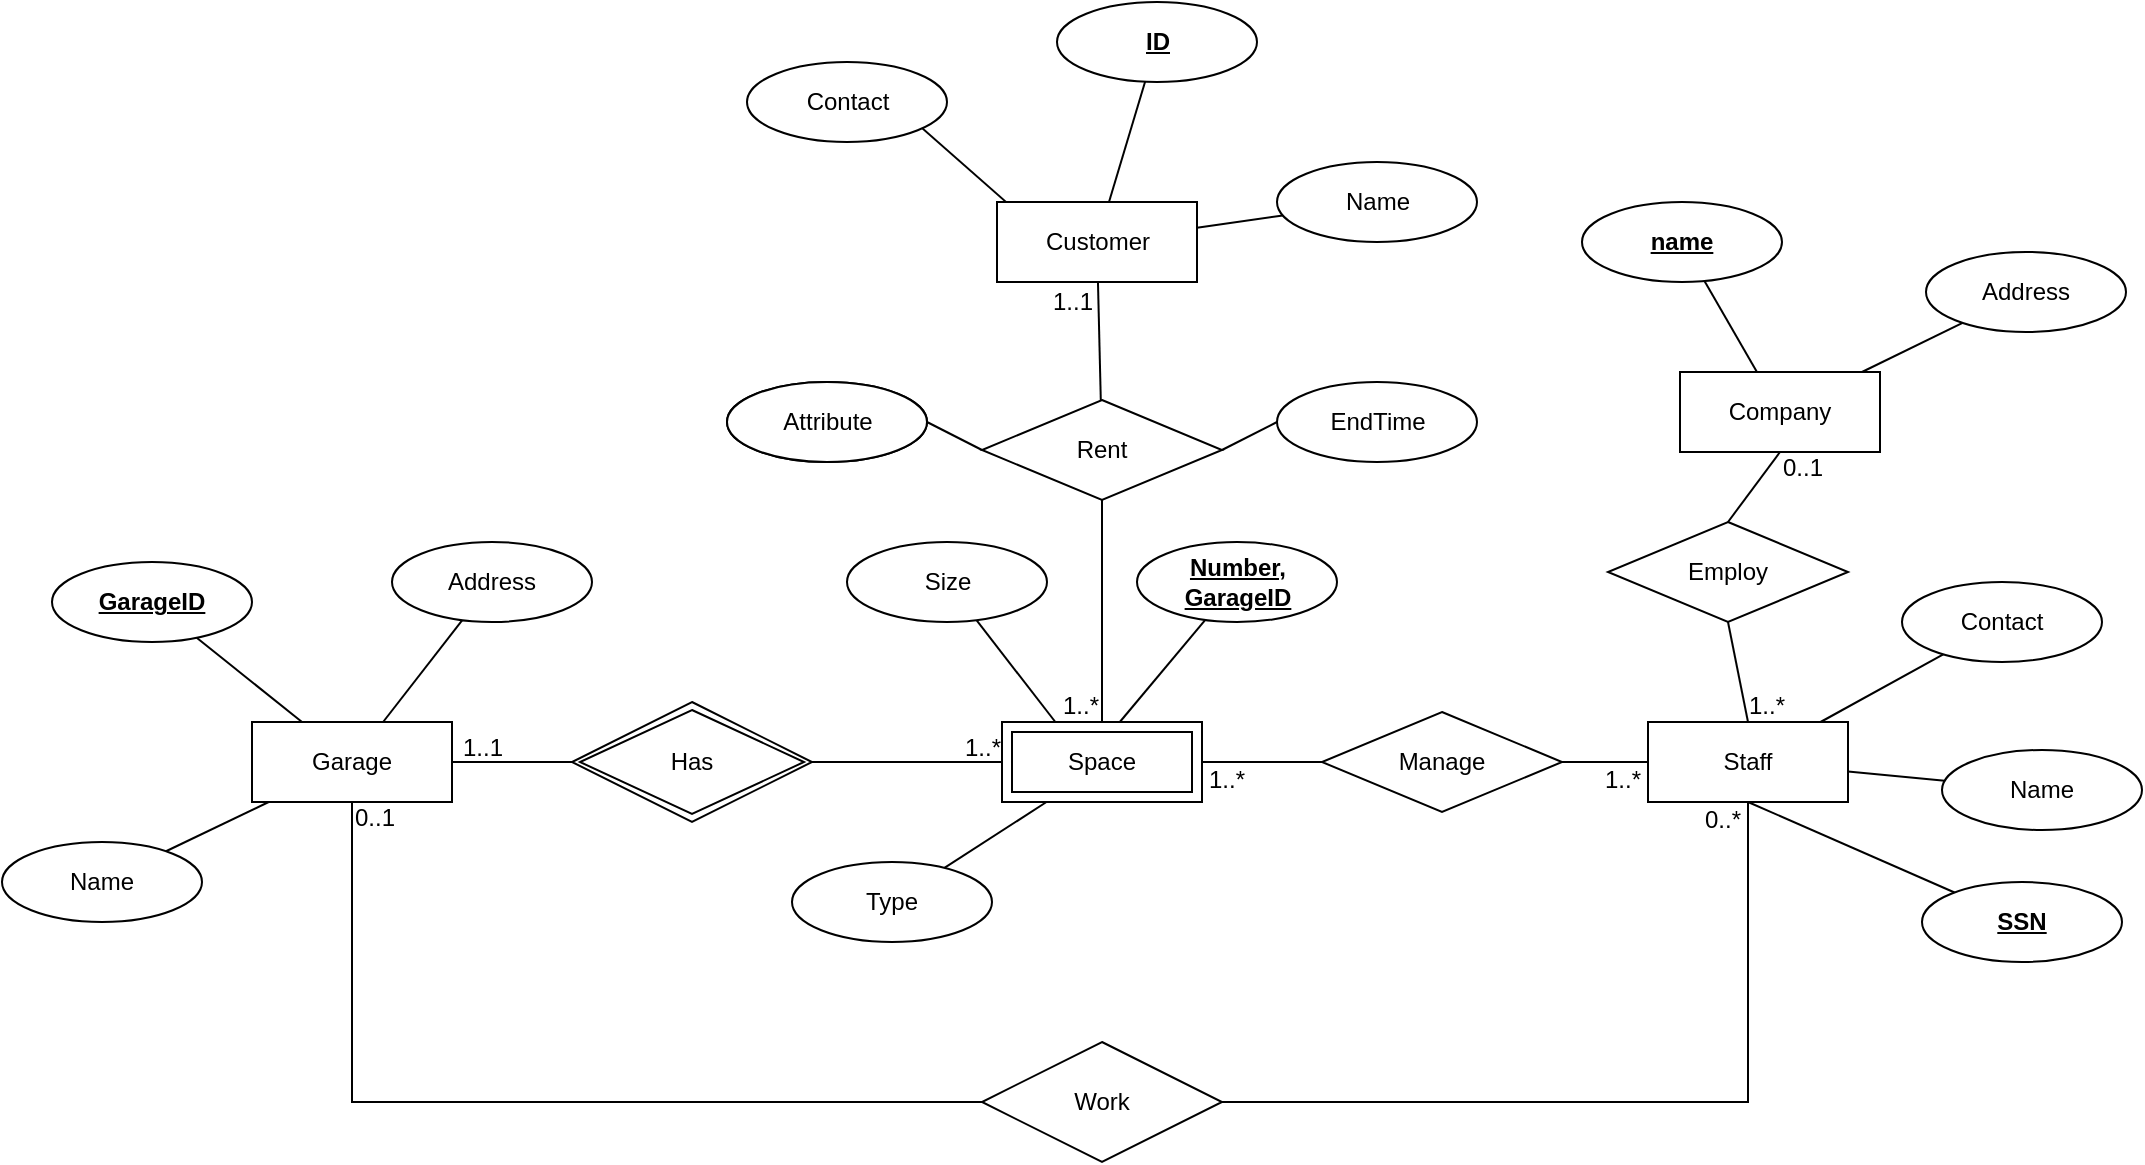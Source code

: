 <mxfile version="24.0.2" type="github">
  <diagram id="R2lEEEUBdFMjLlhIrx00" name="Page-1">
    <mxGraphModel dx="2045" dy="653" grid="1" gridSize="10" guides="1" tooltips="1" connect="1" arrows="1" fold="1" page="1" pageScale="1" pageWidth="850" pageHeight="1100" math="0" shadow="0" extFonts="Permanent Marker^https://fonts.googleapis.com/css?family=Permanent+Marker">
      <root>
        <mxCell id="0" />
        <mxCell id="1" parent="0" />
        <mxCell id="FklS4HpheCI_xjmBAohD-108" value="" style="edgeStyle=none;rounded=0;orthogonalLoop=1;jettySize=auto;html=1;endArrow=none;endFill=0;" parent="1" source="FklS4HpheCI_xjmBAohD-81" target="FklS4HpheCI_xjmBAohD-83" edge="1">
          <mxGeometry relative="1" as="geometry" />
        </mxCell>
        <mxCell id="FklS4HpheCI_xjmBAohD-109" value="" style="edgeStyle=none;rounded=0;orthogonalLoop=1;jettySize=auto;html=1;endArrow=none;endFill=0;" parent="1" source="FklS4HpheCI_xjmBAohD-81" target="FklS4HpheCI_xjmBAohD-85" edge="1">
          <mxGeometry relative="1" as="geometry" />
        </mxCell>
        <mxCell id="FklS4HpheCI_xjmBAohD-162" style="edgeStyle=none;rounded=0;orthogonalLoop=1;jettySize=auto;html=1;exitX=0.5;exitY=1;exitDx=0;exitDy=0;entryX=0.5;entryY=0;entryDx=0;entryDy=0;endArrow=none;endFill=0;" parent="1" source="FklS4HpheCI_xjmBAohD-81" target="FklS4HpheCI_xjmBAohD-161" edge="1">
          <mxGeometry relative="1" as="geometry" />
        </mxCell>
        <mxCell id="FklS4HpheCI_xjmBAohD-81" value="Company" style="whiteSpace=wrap;html=1;align=center;" parent="1" vertex="1">
          <mxGeometry x="119" y="235" width="100" height="40" as="geometry" />
        </mxCell>
        <mxCell id="FklS4HpheCI_xjmBAohD-83" value="name" style="ellipse;whiteSpace=wrap;html=1;align=center;fontStyle=5;" parent="1" vertex="1">
          <mxGeometry x="70" y="150" width="100" height="40" as="geometry" />
        </mxCell>
        <mxCell id="FklS4HpheCI_xjmBAohD-85" value="Address" style="ellipse;whiteSpace=wrap;html=1;align=center;" parent="1" vertex="1">
          <mxGeometry x="242" y="175" width="100" height="40" as="geometry" />
        </mxCell>
        <mxCell id="FklS4HpheCI_xjmBAohD-96" style="rounded=0;orthogonalLoop=1;jettySize=auto;html=1;exitX=0.5;exitY=1;exitDx=0;exitDy=0;entryX=0.5;entryY=0;entryDx=0;entryDy=0;endArrow=none;endFill=0;" parent="1" source="FklS4HpheCI_xjmBAohD-89" target="FklS4HpheCI_xjmBAohD-94" edge="1">
          <mxGeometry relative="1" as="geometry" />
        </mxCell>
        <mxCell id="FklS4HpheCI_xjmBAohD-106" value="" style="edgeStyle=none;rounded=0;orthogonalLoop=1;jettySize=auto;html=1;endArrow=none;endFill=0;" parent="1" source="FklS4HpheCI_xjmBAohD-89" target="FklS4HpheCI_xjmBAohD-92" edge="1">
          <mxGeometry relative="1" as="geometry" />
        </mxCell>
        <mxCell id="FklS4HpheCI_xjmBAohD-145" value="" style="edgeStyle=none;rounded=0;orthogonalLoop=1;jettySize=auto;html=1;endArrow=none;endFill=0;" parent="1" source="FklS4HpheCI_xjmBAohD-89" target="FklS4HpheCI_xjmBAohD-144" edge="1">
          <mxGeometry relative="1" as="geometry" />
        </mxCell>
        <mxCell id="FklS4HpheCI_xjmBAohD-89" value="Customer" style="whiteSpace=wrap;html=1;align=center;" parent="1" vertex="1">
          <mxGeometry x="-222.5" y="150" width="100" height="40" as="geometry" />
        </mxCell>
        <mxCell id="FklS4HpheCI_xjmBAohD-97" value="" style="edgeStyle=none;rounded=0;orthogonalLoop=1;jettySize=auto;html=1;endArrow=none;endFill=0;" parent="1" source="FklS4HpheCI_xjmBAohD-90" target="FklS4HpheCI_xjmBAohD-89" edge="1">
          <mxGeometry relative="1" as="geometry" />
        </mxCell>
        <mxCell id="FklS4HpheCI_xjmBAohD-90" value="ID" style="ellipse;whiteSpace=wrap;html=1;align=center;fontStyle=5;" parent="1" vertex="1">
          <mxGeometry x="-192.5" y="50" width="100" height="40" as="geometry" />
        </mxCell>
        <mxCell id="FklS4HpheCI_xjmBAohD-92" value="Name" style="ellipse;whiteSpace=wrap;html=1;align=center;" parent="1" vertex="1">
          <mxGeometry x="-82.5" y="130" width="100" height="40" as="geometry" />
        </mxCell>
        <mxCell id="FklS4HpheCI_xjmBAohD-94" value="Contact" style="ellipse;whiteSpace=wrap;html=1;align=center;" parent="1" vertex="1">
          <mxGeometry x="-347.5" y="80" width="100" height="40" as="geometry" />
        </mxCell>
        <mxCell id="FklS4HpheCI_xjmBAohD-103" value="" style="edgeStyle=none;rounded=0;orthogonalLoop=1;jettySize=auto;html=1;endArrow=none;endFill=0;" parent="1" source="FklS4HpheCI_xjmBAohD-99" target="FklS4HpheCI_xjmBAohD-102" edge="1">
          <mxGeometry relative="1" as="geometry" />
        </mxCell>
        <mxCell id="FklS4HpheCI_xjmBAohD-104" value="" style="edgeStyle=none;rounded=0;orthogonalLoop=1;jettySize=auto;html=1;endArrow=none;endFill=0;" parent="1" source="FklS4HpheCI_xjmBAohD-99" target="FklS4HpheCI_xjmBAohD-100" edge="1">
          <mxGeometry relative="1" as="geometry" />
        </mxCell>
        <mxCell id="FklS4HpheCI_xjmBAohD-105" value="" style="edgeStyle=none;rounded=0;orthogonalLoop=1;jettySize=auto;html=1;endArrow=none;endFill=0;" parent="1" source="FklS4HpheCI_xjmBAohD-99" target="FklS4HpheCI_xjmBAohD-101" edge="1">
          <mxGeometry relative="1" as="geometry" />
        </mxCell>
        <mxCell id="FklS4HpheCI_xjmBAohD-135" value="" style="edgeStyle=none;rounded=0;orthogonalLoop=1;jettySize=auto;html=1;endArrow=none;endFill=0;" parent="1" source="FklS4HpheCI_xjmBAohD-99" target="FklS4HpheCI_xjmBAohD-134" edge="1">
          <mxGeometry relative="1" as="geometry" />
        </mxCell>
        <mxCell id="FklS4HpheCI_xjmBAohD-99" value="Garage" style="whiteSpace=wrap;html=1;align=center;" parent="1" vertex="1">
          <mxGeometry x="-595" y="410" width="100" height="40" as="geometry" />
        </mxCell>
        <mxCell id="FklS4HpheCI_xjmBAohD-100" value="GarageID" style="ellipse;whiteSpace=wrap;html=1;align=center;fontStyle=5;" parent="1" vertex="1">
          <mxGeometry x="-695" y="330" width="100" height="40" as="geometry" />
        </mxCell>
        <mxCell id="FklS4HpheCI_xjmBAohD-101" value="Address" style="ellipse;whiteSpace=wrap;html=1;align=center;" parent="1" vertex="1">
          <mxGeometry x="-525" y="320" width="100" height="40" as="geometry" />
        </mxCell>
        <mxCell id="FklS4HpheCI_xjmBAohD-102" value="Name" style="ellipse;whiteSpace=wrap;html=1;align=center;" parent="1" vertex="1">
          <mxGeometry x="-720" y="470" width="100" height="40" as="geometry" />
        </mxCell>
        <mxCell id="FklS4HpheCI_xjmBAohD-116" value="" style="edgeStyle=none;rounded=0;orthogonalLoop=1;jettySize=auto;html=1;endArrow=none;endFill=0;" parent="1" target="FklS4HpheCI_xjmBAohD-111" edge="1">
          <mxGeometry relative="1" as="geometry">
            <mxPoint x="-161.097" y="410" as="sourcePoint" />
          </mxGeometry>
        </mxCell>
        <mxCell id="FklS4HpheCI_xjmBAohD-118" value="" style="edgeStyle=none;rounded=0;orthogonalLoop=1;jettySize=auto;html=1;endArrow=none;endFill=0;" parent="1" target="FklS4HpheCI_xjmBAohD-117" edge="1">
          <mxGeometry relative="1" as="geometry">
            <mxPoint x="-193.316" y="410" as="sourcePoint" />
          </mxGeometry>
        </mxCell>
        <mxCell id="FklS4HpheCI_xjmBAohD-120" value="" style="edgeStyle=none;rounded=0;orthogonalLoop=1;jettySize=auto;html=1;endArrow=none;endFill=0;" parent="1" target="FklS4HpheCI_xjmBAohD-119" edge="1">
          <mxGeometry relative="1" as="geometry">
            <mxPoint x="-197.755" y="450" as="sourcePoint" />
          </mxGeometry>
        </mxCell>
        <mxCell id="FklS4HpheCI_xjmBAohD-111" value="Number, GarageID" style="ellipse;whiteSpace=wrap;html=1;align=center;fontStyle=5;" parent="1" vertex="1">
          <mxGeometry x="-152.5" y="320" width="100" height="40" as="geometry" />
        </mxCell>
        <mxCell id="FklS4HpheCI_xjmBAohD-117" value="Size" style="ellipse;whiteSpace=wrap;html=1;align=center;" parent="1" vertex="1">
          <mxGeometry x="-297.5" y="320" width="100" height="40" as="geometry" />
        </mxCell>
        <mxCell id="FklS4HpheCI_xjmBAohD-119" value="Type" style="ellipse;whiteSpace=wrap;html=1;align=center;" parent="1" vertex="1">
          <mxGeometry x="-325" y="480" width="100" height="40" as="geometry" />
        </mxCell>
        <mxCell id="FklS4HpheCI_xjmBAohD-126" value="" style="edgeStyle=none;rounded=0;orthogonalLoop=1;jettySize=auto;html=1;endArrow=none;endFill=0;" parent="1" source="FklS4HpheCI_xjmBAohD-121" target="FklS4HpheCI_xjmBAohD-125" edge="1">
          <mxGeometry relative="1" as="geometry" />
        </mxCell>
        <mxCell id="FklS4HpheCI_xjmBAohD-128" value="" style="edgeStyle=none;rounded=0;orthogonalLoop=1;jettySize=auto;html=1;endArrow=none;endFill=0;" parent="1" source="FklS4HpheCI_xjmBAohD-121" target="FklS4HpheCI_xjmBAohD-127" edge="1">
          <mxGeometry relative="1" as="geometry" />
        </mxCell>
        <mxCell id="FklS4HpheCI_xjmBAohD-154" style="edgeStyle=none;rounded=0;orthogonalLoop=1;jettySize=auto;html=1;exitX=0.5;exitY=1;exitDx=0;exitDy=0;endArrow=none;endFill=0;" parent="1" source="FklS4HpheCI_xjmBAohD-121" target="FklS4HpheCI_xjmBAohD-123" edge="1">
          <mxGeometry relative="1" as="geometry" />
        </mxCell>
        <mxCell id="FklS4HpheCI_xjmBAohD-167" style="edgeStyle=none;rounded=0;orthogonalLoop=1;jettySize=auto;html=1;exitX=0.5;exitY=1;exitDx=0;exitDy=0;entryX=1;entryY=0.5;entryDx=0;entryDy=0;endArrow=none;endFill=0;" parent="1" source="FklS4HpheCI_xjmBAohD-121" target="FklS4HpheCI_xjmBAohD-166" edge="1">
          <mxGeometry relative="1" as="geometry">
            <Array as="points">
              <mxPoint x="153" y="600" />
            </Array>
          </mxGeometry>
        </mxCell>
        <mxCell id="FklS4HpheCI_xjmBAohD-121" value="Staff" style="whiteSpace=wrap;html=1;align=center;" parent="1" vertex="1">
          <mxGeometry x="103" y="410" width="100" height="40" as="geometry" />
        </mxCell>
        <mxCell id="FklS4HpheCI_xjmBAohD-123" value="SSN" style="ellipse;whiteSpace=wrap;html=1;align=center;fontStyle=5;" parent="1" vertex="1">
          <mxGeometry x="240" y="490" width="100" height="40" as="geometry" />
        </mxCell>
        <mxCell id="FklS4HpheCI_xjmBAohD-125" value="Name" style="ellipse;whiteSpace=wrap;html=1;align=center;" parent="1" vertex="1">
          <mxGeometry x="250" y="424" width="100" height="40" as="geometry" />
        </mxCell>
        <mxCell id="FklS4HpheCI_xjmBAohD-127" value="Contact" style="ellipse;whiteSpace=wrap;html=1;align=center;" parent="1" vertex="1">
          <mxGeometry x="230" y="340" width="100" height="40" as="geometry" />
        </mxCell>
        <mxCell id="FklS4HpheCI_xjmBAohD-138" value="" style="edgeStyle=none;rounded=0;orthogonalLoop=1;jettySize=auto;html=1;endArrow=none;endFill=0;" parent="1" source="FklS4HpheCI_xjmBAohD-134" target="FklS4HpheCI_xjmBAohD-137" edge="1">
          <mxGeometry relative="1" as="geometry" />
        </mxCell>
        <mxCell id="FklS4HpheCI_xjmBAohD-134" value="Has" style="shape=rhombus;double=1;perimeter=rhombusPerimeter;whiteSpace=wrap;html=1;align=center;" parent="1" vertex="1">
          <mxGeometry x="-435" y="400" width="120" height="60" as="geometry" />
        </mxCell>
        <mxCell id="FklS4HpheCI_xjmBAohD-156" style="edgeStyle=none;rounded=0;orthogonalLoop=1;jettySize=auto;html=1;exitX=1;exitY=0.5;exitDx=0;exitDy=0;endArrow=none;endFill=0;" parent="1" source="FklS4HpheCI_xjmBAohD-137" target="FklS4HpheCI_xjmBAohD-155" edge="1">
          <mxGeometry relative="1" as="geometry" />
        </mxCell>
        <mxCell id="FklS4HpheCI_xjmBAohD-137" value="Space" style="shape=ext;margin=3;double=1;whiteSpace=wrap;html=1;align=center;" parent="1" vertex="1">
          <mxGeometry x="-220" y="410" width="100" height="40" as="geometry" />
        </mxCell>
        <mxCell id="FklS4HpheCI_xjmBAohD-141" value="1..1" style="text;html=1;align=center;verticalAlign=middle;resizable=0;points=[];autosize=1;strokeColor=none;fillColor=none;" parent="1" vertex="1">
          <mxGeometry x="-500" y="408" width="40" height="30" as="geometry" />
        </mxCell>
        <mxCell id="FklS4HpheCI_xjmBAohD-142" value="1..*" style="text;html=1;align=center;verticalAlign=middle;resizable=0;points=[];autosize=1;strokeColor=none;fillColor=none;" parent="1" vertex="1">
          <mxGeometry x="-250" y="408" width="40" height="30" as="geometry" />
        </mxCell>
        <mxCell id="FklS4HpheCI_xjmBAohD-147" style="edgeStyle=none;rounded=0;orthogonalLoop=1;jettySize=auto;html=1;exitX=0.5;exitY=1;exitDx=0;exitDy=0;entryX=0.5;entryY=0;entryDx=0;entryDy=0;endArrow=none;endFill=0;" parent="1" source="FklS4HpheCI_xjmBAohD-144" target="FklS4HpheCI_xjmBAohD-137" edge="1">
          <mxGeometry relative="1" as="geometry" />
        </mxCell>
        <mxCell id="FklS4HpheCI_xjmBAohD-144" value="Rent" style="shape=rhombus;perimeter=rhombusPerimeter;whiteSpace=wrap;html=1;align=center;" parent="1" vertex="1">
          <mxGeometry x="-230" y="249" width="120" height="50" as="geometry" />
        </mxCell>
        <mxCell id="FklS4HpheCI_xjmBAohD-148" value="1..*" style="text;html=1;align=center;verticalAlign=middle;resizable=0;points=[];autosize=1;strokeColor=none;fillColor=none;rotation=0;" parent="1" vertex="1">
          <mxGeometry x="-201" y="387" width="40" height="30" as="geometry" />
        </mxCell>
        <mxCell id="FklS4HpheCI_xjmBAohD-149" value="1..1" style="text;html=1;align=center;verticalAlign=middle;resizable=0;points=[];autosize=1;strokeColor=none;fillColor=none;" parent="1" vertex="1">
          <mxGeometry x="-205.5" y="185" width="40" height="30" as="geometry" />
        </mxCell>
        <mxCell id="FklS4HpheCI_xjmBAohD-152" style="edgeStyle=none;rounded=0;orthogonalLoop=1;jettySize=auto;html=1;exitX=1;exitY=0.5;exitDx=0;exitDy=0;entryX=0;entryY=0.5;entryDx=0;entryDy=0;endArrow=none;endFill=0;" parent="1" source="FklS4HpheCI_xjmBAohD-150" target="FklS4HpheCI_xjmBAohD-144" edge="1">
          <mxGeometry relative="1" as="geometry" />
        </mxCell>
        <mxCell id="FklS4HpheCI_xjmBAohD-150" value="StartTime" style="ellipse;whiteSpace=wrap;html=1;align=center;" parent="1" vertex="1">
          <mxGeometry x="-357.5" y="240" width="100" height="40" as="geometry" />
        </mxCell>
        <mxCell id="FklS4HpheCI_xjmBAohD-153" style="edgeStyle=none;rounded=0;orthogonalLoop=1;jettySize=auto;html=1;exitX=0;exitY=0.5;exitDx=0;exitDy=0;entryX=1;entryY=0.5;entryDx=0;entryDy=0;endArrow=none;endFill=0;" parent="1" source="FklS4HpheCI_xjmBAohD-151" target="FklS4HpheCI_xjmBAohD-144" edge="1">
          <mxGeometry relative="1" as="geometry" />
        </mxCell>
        <mxCell id="FklS4HpheCI_xjmBAohD-151" value="EndTime" style="ellipse;whiteSpace=wrap;html=1;align=center;" parent="1" vertex="1">
          <mxGeometry x="-82.5" y="240" width="100" height="40" as="geometry" />
        </mxCell>
        <mxCell id="FklS4HpheCI_xjmBAohD-157" style="edgeStyle=none;rounded=0;orthogonalLoop=1;jettySize=auto;html=1;exitX=1;exitY=0.5;exitDx=0;exitDy=0;entryX=0;entryY=0.5;entryDx=0;entryDy=0;endArrow=none;endFill=0;" parent="1" source="FklS4HpheCI_xjmBAohD-155" target="FklS4HpheCI_xjmBAohD-121" edge="1">
          <mxGeometry relative="1" as="geometry" />
        </mxCell>
        <mxCell id="FklS4HpheCI_xjmBAohD-155" value="Manage" style="shape=rhombus;perimeter=rhombusPerimeter;whiteSpace=wrap;html=1;align=center;" parent="1" vertex="1">
          <mxGeometry x="-60" y="405" width="120" height="50" as="geometry" />
        </mxCell>
        <mxCell id="FklS4HpheCI_xjmBAohD-158" value="1..*" style="text;html=1;align=center;verticalAlign=middle;resizable=0;points=[];autosize=1;strokeColor=none;fillColor=none;" parent="1" vertex="1">
          <mxGeometry x="-128" y="424" width="40" height="30" as="geometry" />
        </mxCell>
        <mxCell id="FklS4HpheCI_xjmBAohD-159" value="1..*" style="text;html=1;align=center;verticalAlign=middle;resizable=0;points=[];autosize=1;strokeColor=none;fillColor=none;" parent="1" vertex="1">
          <mxGeometry x="70" y="424" width="40" height="30" as="geometry" />
        </mxCell>
        <mxCell id="FklS4HpheCI_xjmBAohD-163" style="edgeStyle=none;rounded=0;orthogonalLoop=1;jettySize=auto;html=1;exitX=0.5;exitY=1;exitDx=0;exitDy=0;entryX=0.5;entryY=0;entryDx=0;entryDy=0;endArrow=none;endFill=0;" parent="1" source="FklS4HpheCI_xjmBAohD-161" target="FklS4HpheCI_xjmBAohD-121" edge="1">
          <mxGeometry relative="1" as="geometry" />
        </mxCell>
        <mxCell id="FklS4HpheCI_xjmBAohD-161" value="Employ" style="shape=rhombus;perimeter=rhombusPerimeter;whiteSpace=wrap;html=1;align=center;" parent="1" vertex="1">
          <mxGeometry x="83" y="310" width="120" height="50" as="geometry" />
        </mxCell>
        <mxCell id="FklS4HpheCI_xjmBAohD-164" value="1..*" style="text;html=1;align=center;verticalAlign=middle;resizable=0;points=[];autosize=1;strokeColor=none;fillColor=none;" parent="1" vertex="1">
          <mxGeometry x="142" y="387" width="40" height="30" as="geometry" />
        </mxCell>
        <mxCell id="FklS4HpheCI_xjmBAohD-165" value="0..1" style="text;html=1;align=center;verticalAlign=middle;resizable=0;points=[];autosize=1;strokeColor=none;fillColor=none;" parent="1" vertex="1">
          <mxGeometry x="160" y="268" width="40" height="30" as="geometry" />
        </mxCell>
        <mxCell id="FklS4HpheCI_xjmBAohD-168" style="edgeStyle=none;rounded=0;orthogonalLoop=1;jettySize=auto;html=1;exitX=0;exitY=0.5;exitDx=0;exitDy=0;entryX=0.5;entryY=1;entryDx=0;entryDy=0;endArrow=none;endFill=0;" parent="1" source="FklS4HpheCI_xjmBAohD-166" target="FklS4HpheCI_xjmBAohD-99" edge="1">
          <mxGeometry relative="1" as="geometry">
            <Array as="points">
              <mxPoint x="-545" y="600" />
            </Array>
          </mxGeometry>
        </mxCell>
        <mxCell id="FklS4HpheCI_xjmBAohD-166" value="Work" style="shape=rhombus;perimeter=rhombusPerimeter;whiteSpace=wrap;html=1;align=center;" parent="1" vertex="1">
          <mxGeometry x="-230" y="570" width="120" height="60" as="geometry" />
        </mxCell>
        <mxCell id="FklS4HpheCI_xjmBAohD-169" value="0..1" style="text;html=1;align=center;verticalAlign=middle;resizable=0;points=[];autosize=1;strokeColor=none;fillColor=none;" parent="1" vertex="1">
          <mxGeometry x="-554" y="443" width="40" height="30" as="geometry" />
        </mxCell>
        <mxCell id="FklS4HpheCI_xjmBAohD-170" value="0..*" style="text;html=1;align=center;verticalAlign=middle;resizable=0;points=[];autosize=1;strokeColor=none;fillColor=none;" parent="1" vertex="1">
          <mxGeometry x="120" y="444" width="40" height="30" as="geometry" />
        </mxCell>
        <mxCell id="FklS4HpheCI_xjmBAohD-171" value="Attribute" style="ellipse;whiteSpace=wrap;html=1;align=center;" parent="1" vertex="1">
          <mxGeometry x="-357.5" y="240" width="100" height="40" as="geometry" />
        </mxCell>
      </root>
    </mxGraphModel>
  </diagram>
</mxfile>
